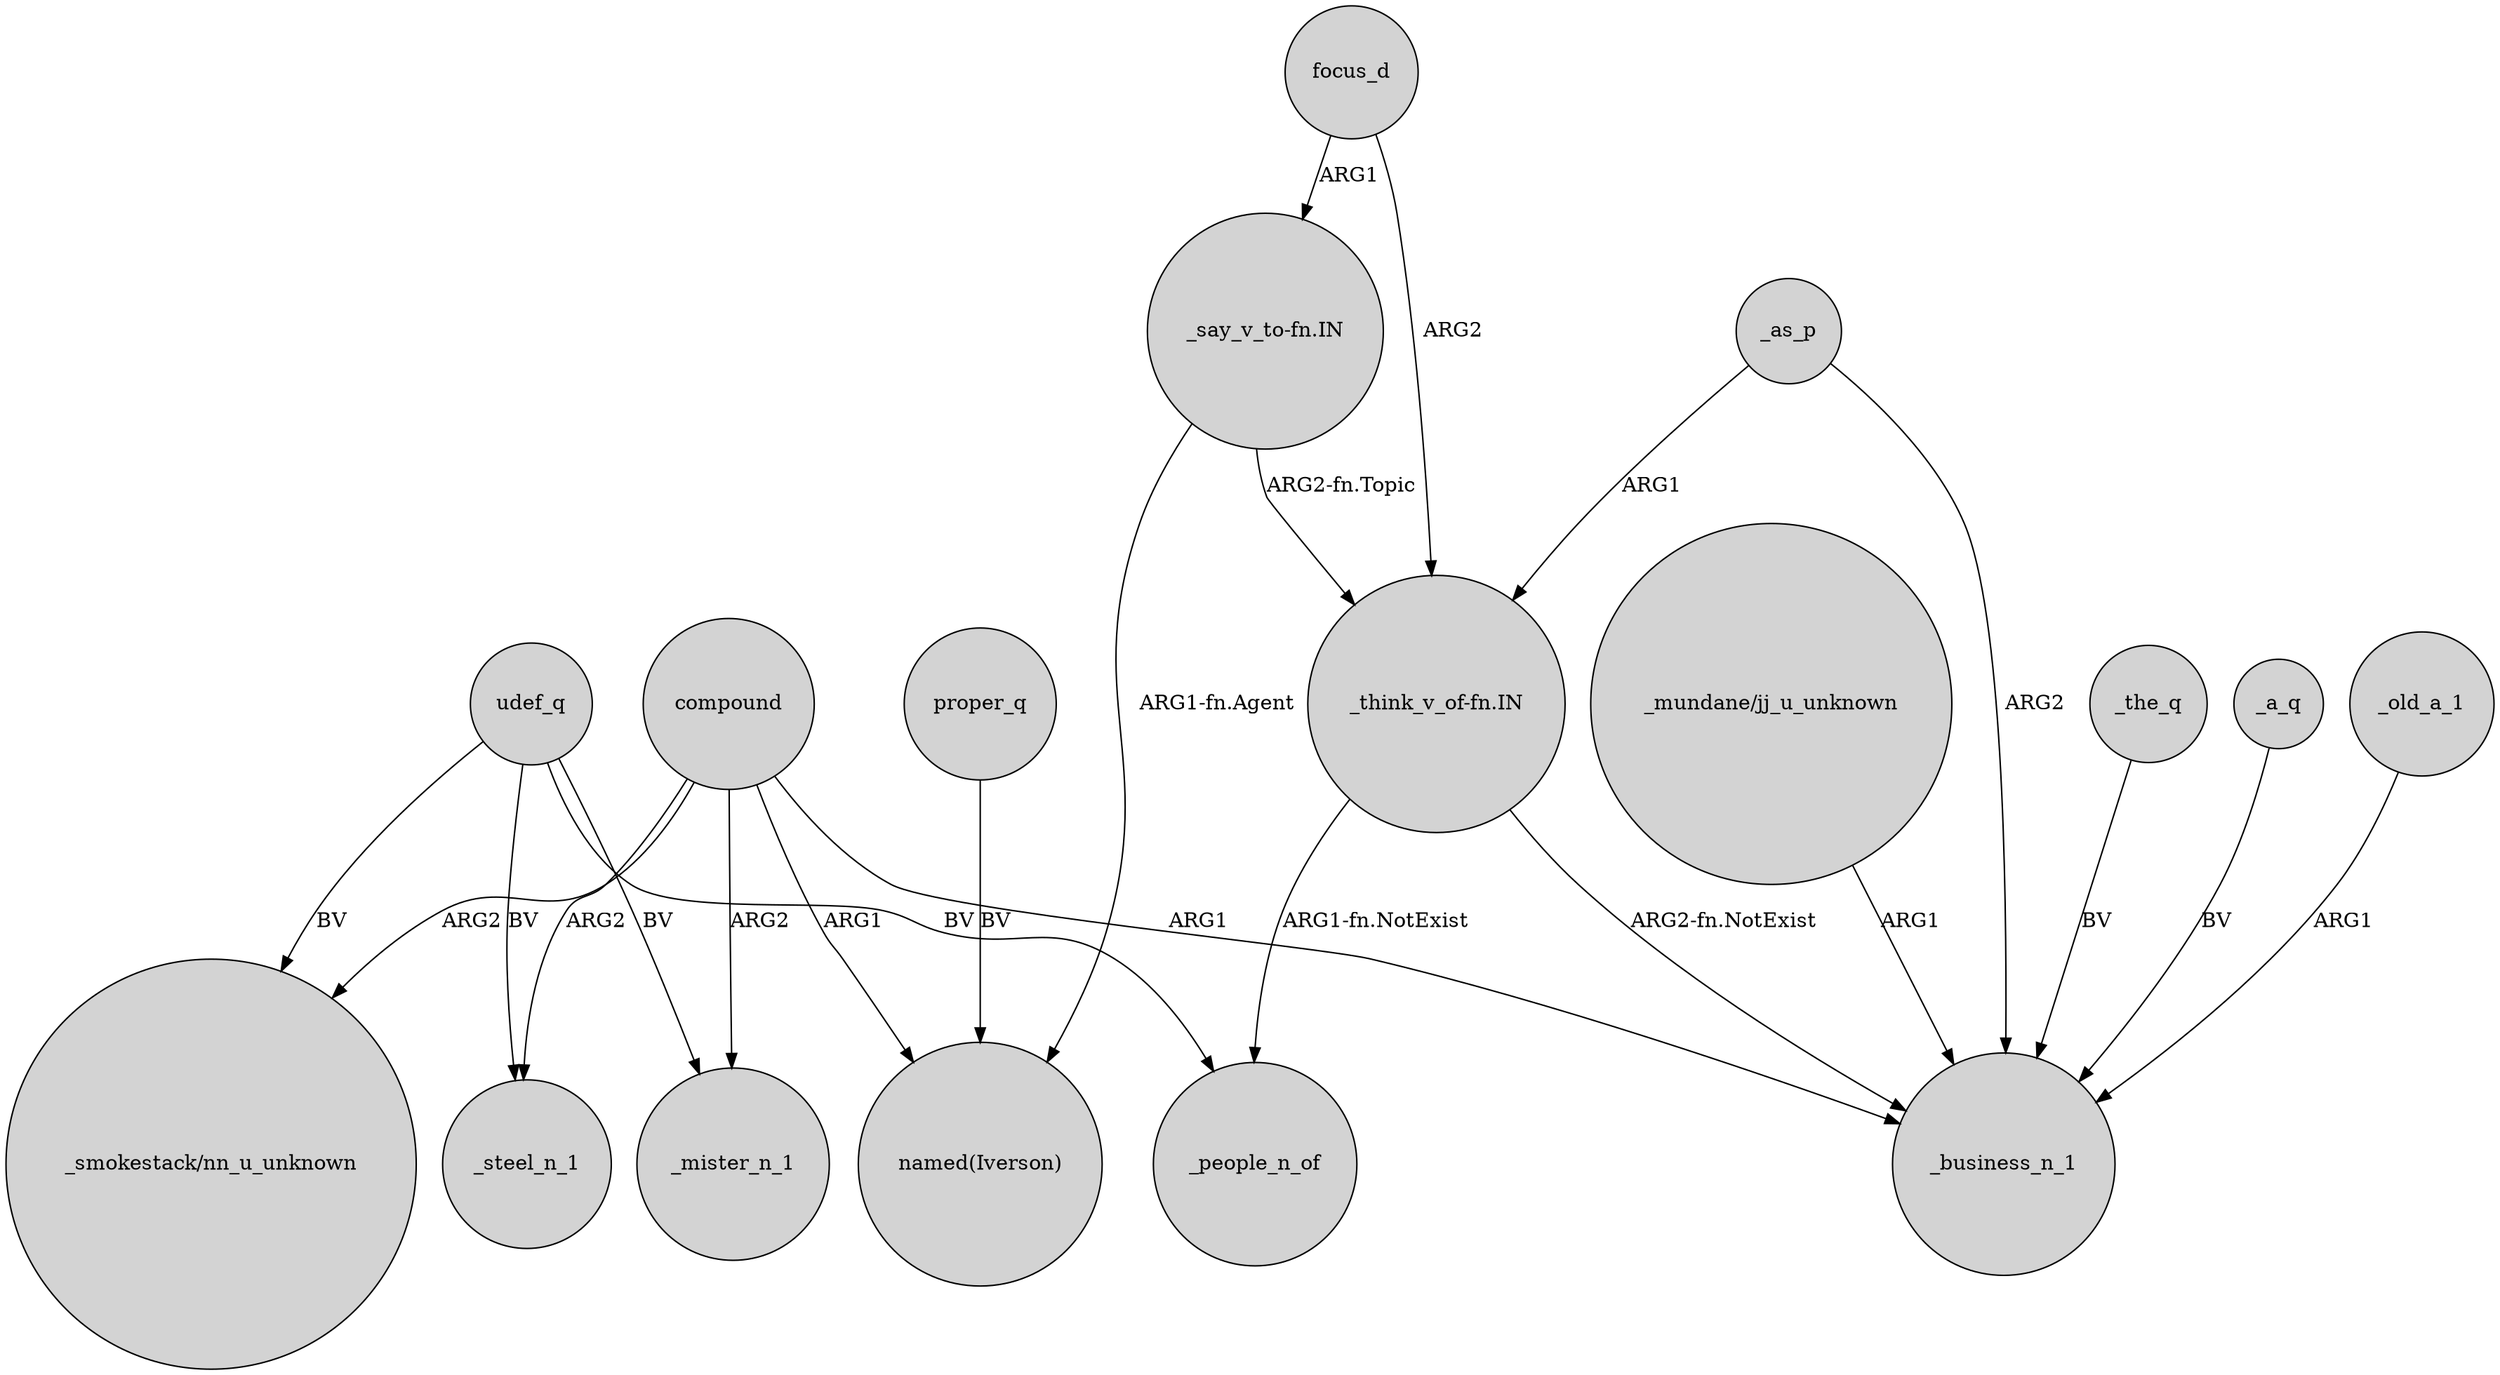 digraph {
	node [shape=circle style=filled]
	"_mundane/jj_u_unknown" -> _business_n_1 [label=ARG1]
	_the_q -> _business_n_1 [label=BV]
	compound -> "named(Iverson)" [label=ARG1]
	_a_q -> _business_n_1 [label=BV]
	proper_q -> "named(Iverson)" [label=BV]
	compound -> _mister_n_1 [label=ARG2]
	"_say_v_to-fn.IN" -> "_think_v_of-fn.IN" [label="ARG2-fn.Topic"]
	udef_q -> _mister_n_1 [label=BV]
	udef_q -> _steel_n_1 [label=BV]
	_as_p -> "_think_v_of-fn.IN" [label=ARG1]
	_as_p -> _business_n_1 [label=ARG2]
	udef_q -> _people_n_of [label=BV]
	_old_a_1 -> _business_n_1 [label=ARG1]
	compound -> "_smokestack/nn_u_unknown" [label=ARG2]
	compound -> _business_n_1 [label=ARG1]
	focus_d -> "_think_v_of-fn.IN" [label=ARG2]
	udef_q -> "_smokestack/nn_u_unknown" [label=BV]
	"_think_v_of-fn.IN" -> _business_n_1 [label="ARG2-fn.NotExist"]
	"_say_v_to-fn.IN" -> "named(Iverson)" [label="ARG1-fn.Agent"]
	"_think_v_of-fn.IN" -> _people_n_of [label="ARG1-fn.NotExist"]
	focus_d -> "_say_v_to-fn.IN" [label=ARG1]
	compound -> _steel_n_1 [label=ARG2]
}
